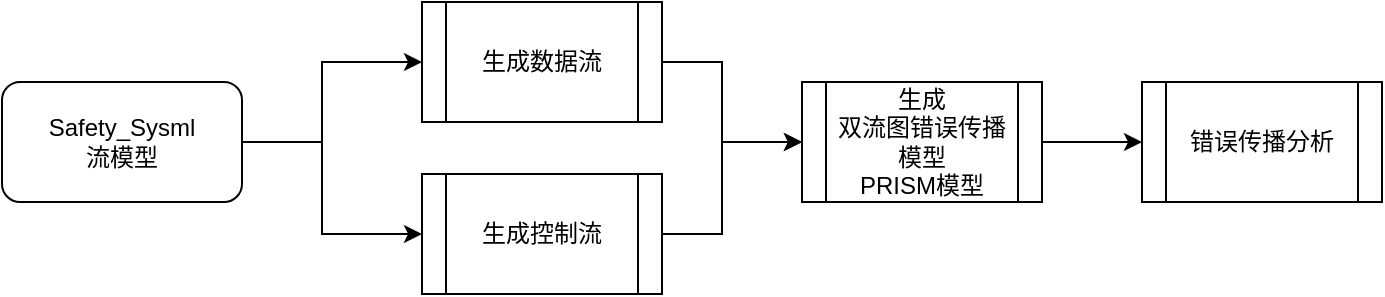 <mxfile version="16.1.0" type="github">
  <diagram id="eccDKAy_TuWHGWFJNbLw" name="Page-1">
    <mxGraphModel dx="652" dy="445" grid="1" gridSize="10" guides="1" tooltips="1" connect="1" arrows="1" fold="1" page="1" pageScale="1" pageWidth="827" pageHeight="1169" math="0" shadow="0">
      <root>
        <mxCell id="0" />
        <mxCell id="1" parent="0" />
        <mxCell id="m64avo7yftiMrSS48Vp7-1" value="生成数据流" style="shape=process;whiteSpace=wrap;html=1;backgroundOutline=1;" parent="1" vertex="1">
          <mxGeometry x="340" y="110" width="120" height="60" as="geometry" />
        </mxCell>
        <mxCell id="m64avo7yftiMrSS48Vp7-4" style="edgeStyle=orthogonalEdgeStyle;rounded=0;orthogonalLoop=1;jettySize=auto;html=1;entryX=0;entryY=0.5;entryDx=0;entryDy=0;exitX=1;exitY=0.5;exitDx=0;exitDy=0;" parent="1" source="m64avo7yftiMrSS48Vp7-2" target="m64avo7yftiMrSS48Vp7-1" edge="1">
          <mxGeometry relative="1" as="geometry">
            <Array as="points">
              <mxPoint x="290" y="180" />
              <mxPoint x="290" y="140" />
            </Array>
          </mxGeometry>
        </mxCell>
        <mxCell id="m64avo7yftiMrSS48Vp7-2" value="Safety_Sysml&lt;br&gt;流模型" style="rounded=1;whiteSpace=wrap;html=1;" parent="1" vertex="1">
          <mxGeometry x="130" y="150" width="120" height="60" as="geometry" />
        </mxCell>
        <mxCell id="m64avo7yftiMrSS48Vp7-3" value="生成控制流" style="shape=process;whiteSpace=wrap;html=1;backgroundOutline=1;" parent="1" vertex="1">
          <mxGeometry x="340" y="196" width="120" height="60" as="geometry" />
        </mxCell>
        <mxCell id="m64avo7yftiMrSS48Vp7-5" value="" style="endArrow=classic;html=1;rounded=0;exitX=1;exitY=0.5;exitDx=0;exitDy=0;entryX=0;entryY=0.5;entryDx=0;entryDy=0;" parent="1" source="m64avo7yftiMrSS48Vp7-2" target="m64avo7yftiMrSS48Vp7-3" edge="1">
          <mxGeometry width="50" height="50" relative="1" as="geometry">
            <mxPoint x="250" y="350" as="sourcePoint" />
            <mxPoint x="340" y="240" as="targetPoint" />
            <Array as="points">
              <mxPoint x="290" y="180" />
              <mxPoint x="290" y="226" />
            </Array>
          </mxGeometry>
        </mxCell>
        <mxCell id="83AMQXuILKwzanrFAoEO-5" style="edgeStyle=orthogonalEdgeStyle;rounded=0;orthogonalLoop=1;jettySize=auto;html=1;entryX=0;entryY=0.5;entryDx=0;entryDy=0;" edge="1" parent="1" source="83AMQXuILKwzanrFAoEO-1" target="83AMQXuILKwzanrFAoEO-2">
          <mxGeometry relative="1" as="geometry" />
        </mxCell>
        <mxCell id="83AMQXuILKwzanrFAoEO-1" value="生成&lt;br&gt;双流图错误传播模型&lt;br&gt;PRISM模型" style="shape=process;whiteSpace=wrap;html=1;backgroundOutline=1;" vertex="1" parent="1">
          <mxGeometry x="530" y="150" width="120" height="60" as="geometry" />
        </mxCell>
        <mxCell id="83AMQXuILKwzanrFAoEO-2" value="错误传播分析" style="shape=process;whiteSpace=wrap;html=1;backgroundOutline=1;" vertex="1" parent="1">
          <mxGeometry x="700" y="150" width="120" height="60" as="geometry" />
        </mxCell>
        <mxCell id="83AMQXuILKwzanrFAoEO-3" value="" style="endArrow=classic;html=1;rounded=0;exitX=1;exitY=0.5;exitDx=0;exitDy=0;entryX=0;entryY=0.5;entryDx=0;entryDy=0;" edge="1" parent="1" source="m64avo7yftiMrSS48Vp7-1" target="83AMQXuILKwzanrFAoEO-1">
          <mxGeometry width="50" height="50" relative="1" as="geometry">
            <mxPoint x="450" y="270" as="sourcePoint" />
            <mxPoint x="500" y="220" as="targetPoint" />
            <Array as="points">
              <mxPoint x="490" y="140" />
              <mxPoint x="490" y="180" />
            </Array>
          </mxGeometry>
        </mxCell>
        <mxCell id="83AMQXuILKwzanrFAoEO-4" value="" style="endArrow=classic;html=1;rounded=0;exitX=1;exitY=0.5;exitDx=0;exitDy=0;entryX=0;entryY=0.5;entryDx=0;entryDy=0;" edge="1" parent="1" source="m64avo7yftiMrSS48Vp7-3" target="83AMQXuILKwzanrFAoEO-1">
          <mxGeometry width="50" height="50" relative="1" as="geometry">
            <mxPoint x="450" y="270" as="sourcePoint" />
            <mxPoint x="500" y="220" as="targetPoint" />
            <Array as="points">
              <mxPoint x="490" y="226" />
              <mxPoint x="490" y="180" />
            </Array>
          </mxGeometry>
        </mxCell>
      </root>
    </mxGraphModel>
  </diagram>
</mxfile>
